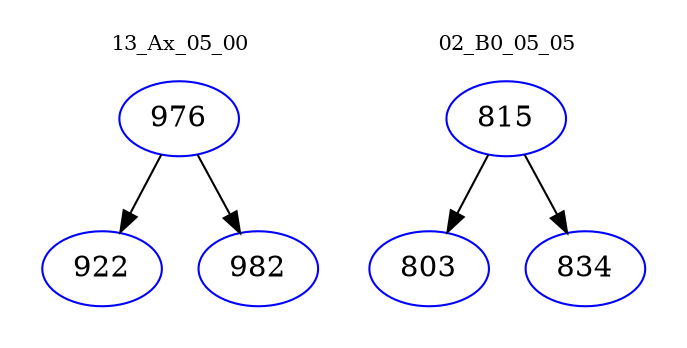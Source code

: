 digraph{
subgraph cluster_0 {
color = white
label = "13_Ax_05_00";
fontsize=10;
T0_976 [label="976", color="blue"]
T0_976 -> T0_922 [color="black"]
T0_922 [label="922", color="blue"]
T0_976 -> T0_982 [color="black"]
T0_982 [label="982", color="blue"]
}
subgraph cluster_1 {
color = white
label = "02_B0_05_05";
fontsize=10;
T1_815 [label="815", color="blue"]
T1_815 -> T1_803 [color="black"]
T1_803 [label="803", color="blue"]
T1_815 -> T1_834 [color="black"]
T1_834 [label="834", color="blue"]
}
}
